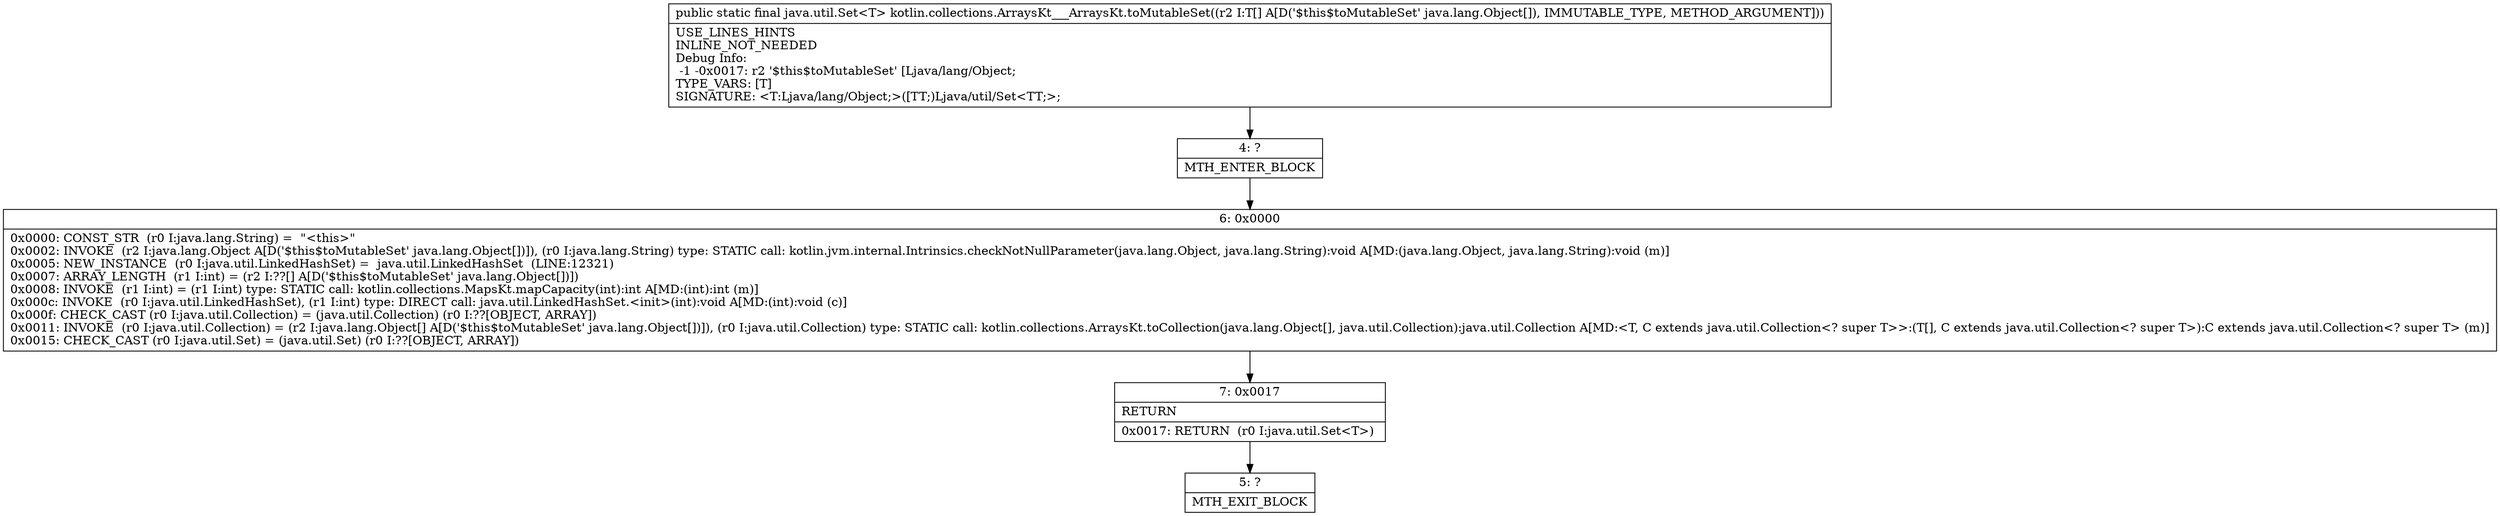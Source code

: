 digraph "CFG forkotlin.collections.ArraysKt___ArraysKt.toMutableSet([Ljava\/lang\/Object;)Ljava\/util\/Set;" {
Node_4 [shape=record,label="{4\:\ ?|MTH_ENTER_BLOCK\l}"];
Node_6 [shape=record,label="{6\:\ 0x0000|0x0000: CONST_STR  (r0 I:java.lang.String) =  \"\<this\>\" \l0x0002: INVOKE  (r2 I:java.lang.Object A[D('$this$toMutableSet' java.lang.Object[])]), (r0 I:java.lang.String) type: STATIC call: kotlin.jvm.internal.Intrinsics.checkNotNullParameter(java.lang.Object, java.lang.String):void A[MD:(java.lang.Object, java.lang.String):void (m)]\l0x0005: NEW_INSTANCE  (r0 I:java.util.LinkedHashSet) =  java.util.LinkedHashSet  (LINE:12321)\l0x0007: ARRAY_LENGTH  (r1 I:int) = (r2 I:??[] A[D('$this$toMutableSet' java.lang.Object[])]) \l0x0008: INVOKE  (r1 I:int) = (r1 I:int) type: STATIC call: kotlin.collections.MapsKt.mapCapacity(int):int A[MD:(int):int (m)]\l0x000c: INVOKE  (r0 I:java.util.LinkedHashSet), (r1 I:int) type: DIRECT call: java.util.LinkedHashSet.\<init\>(int):void A[MD:(int):void (c)]\l0x000f: CHECK_CAST (r0 I:java.util.Collection) = (java.util.Collection) (r0 I:??[OBJECT, ARRAY]) \l0x0011: INVOKE  (r0 I:java.util.Collection) = (r2 I:java.lang.Object[] A[D('$this$toMutableSet' java.lang.Object[])]), (r0 I:java.util.Collection) type: STATIC call: kotlin.collections.ArraysKt.toCollection(java.lang.Object[], java.util.Collection):java.util.Collection A[MD:\<T, C extends java.util.Collection\<? super T\>\>:(T[], C extends java.util.Collection\<? super T\>):C extends java.util.Collection\<? super T\> (m)]\l0x0015: CHECK_CAST (r0 I:java.util.Set) = (java.util.Set) (r0 I:??[OBJECT, ARRAY]) \l}"];
Node_7 [shape=record,label="{7\:\ 0x0017|RETURN\l|0x0017: RETURN  (r0 I:java.util.Set\<T\>) \l}"];
Node_5 [shape=record,label="{5\:\ ?|MTH_EXIT_BLOCK\l}"];
MethodNode[shape=record,label="{public static final java.util.Set\<T\> kotlin.collections.ArraysKt___ArraysKt.toMutableSet((r2 I:T[] A[D('$this$toMutableSet' java.lang.Object[]), IMMUTABLE_TYPE, METHOD_ARGUMENT]))  | USE_LINES_HINTS\lINLINE_NOT_NEEDED\lDebug Info:\l  \-1 \-0x0017: r2 '$this$toMutableSet' [Ljava\/lang\/Object;\lTYPE_VARS: [T]\lSIGNATURE: \<T:Ljava\/lang\/Object;\>([TT;)Ljava\/util\/Set\<TT;\>;\l}"];
MethodNode -> Node_4;Node_4 -> Node_6;
Node_6 -> Node_7;
Node_7 -> Node_5;
}

